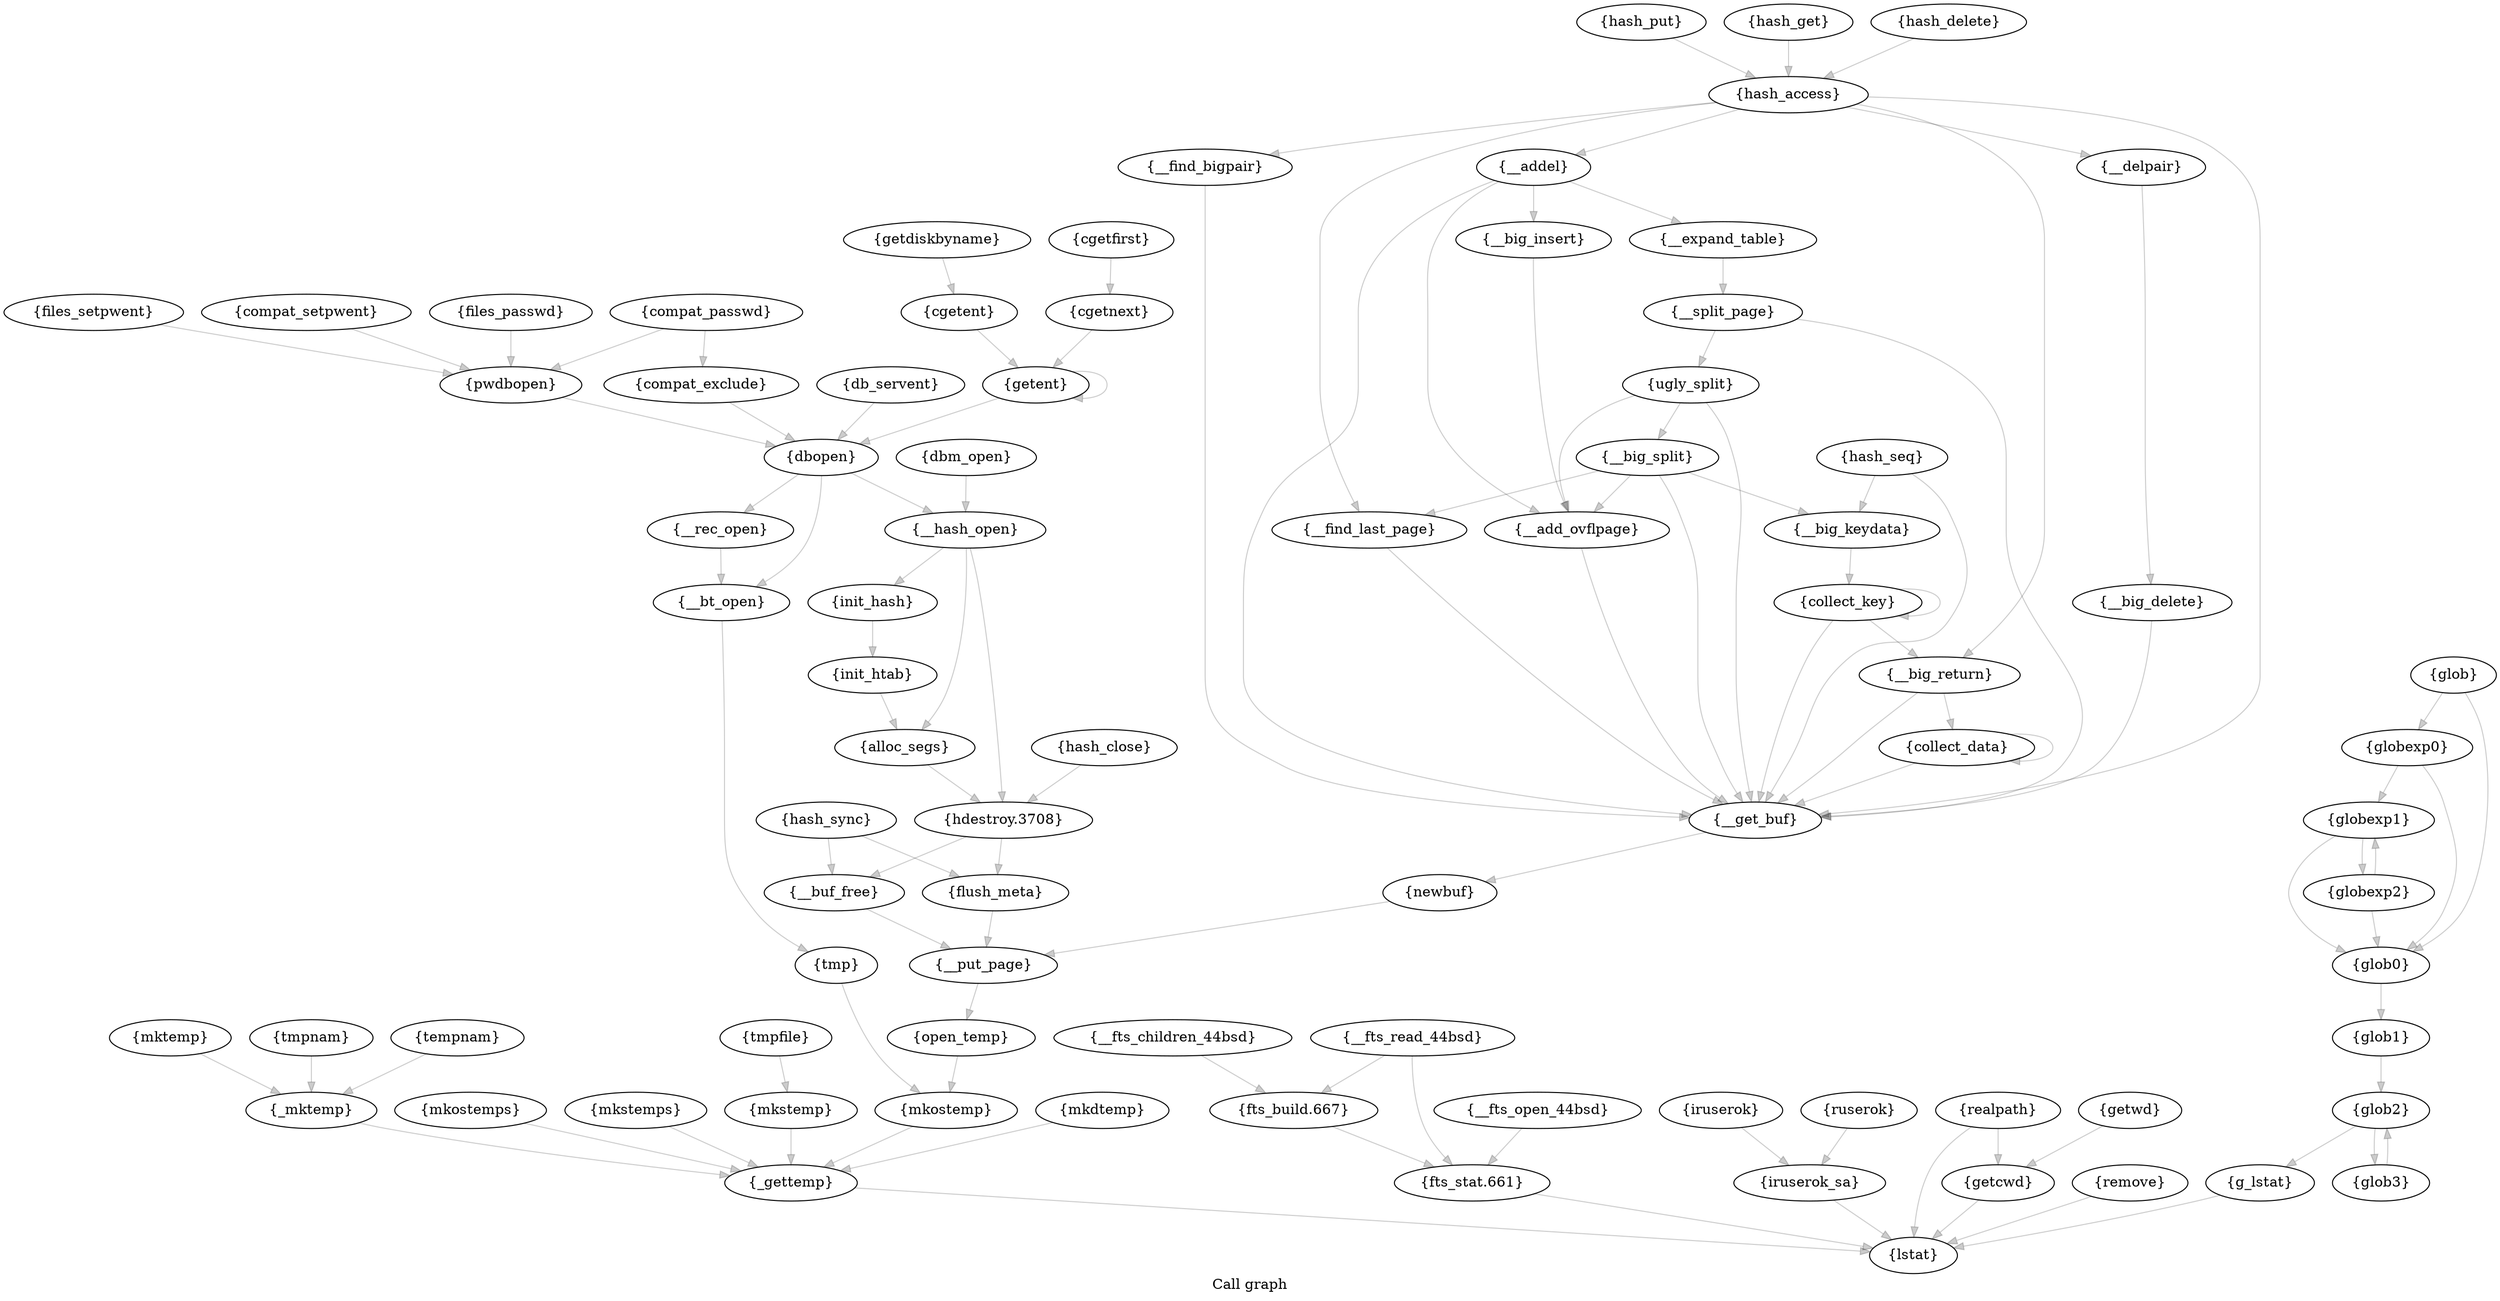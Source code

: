 digraph "Call graph" {
	label="Call graph";
	"Node0x803d34090" [label="{__rec_open}"];
	"Node0x803d34090" -> "Node0x8083fbf80" [color="#00000033"];

	"Node0x807dc1a60" [label="{getwd}"];
	"Node0x807dc1a60" -> "Node0x807dc1ac0" [color="#00000033"];

	"Node0x80566b440" [label="{mktemp}"];
	"Node0x80566b440" -> "Node0x80566b3e0" [color="#00000033"];

	"Node0x807346a80" [label="{pwdbopen}"];
	"Node0x807346a80" -> "Node0x803cff1a0" [color="#00000033"];

	"Node0x803d341b0" [label="{init_hash}"];
	"Node0x803d341b0" -> "Node0x803d34540" [color="#00000033"];

	"Node0x80566b1a0" [label="{mkostemps}"];
	"Node0x80566b1a0" -> "Node0x80566b200" [color="#00000033"];

	"Node0x80814c240" [label="{__fts_children_44bsd}"];
	"Node0x80814c240" -> "Node0x80814c060" [color="#00000033"];

	"Node0x80566b3e0" [label="{_mktemp}"];
	"Node0x80566b3e0" -> "Node0x80566b200" [color="#00000033"];

	"Node0x803d2d960" [label="{getent}"];
	"Node0x803d2d960" -> "Node0x803d2d960" [color="#00000033"];
	"Node0x803d2d960" -> "Node0x803cff1a0" [color="#00000033"];

	"Node0x803d354a0" [label="{newbuf}"];
	"Node0x803d354a0" -> "Node0x803d34cc0" [color="#00000033"];

	"Node0x80813d3c0" [label="{glob3}"];
	"Node0x80813d3c0" -> "Node0x80813d1e0" [color="#00000033"];

	"Node0x8043d5060" [label="{getdiskbyname}"];
	"Node0x8043d5060" -> "Node0x8043d50c0" [color="#00000033"];

	"Node0x803d353e0" [label="{collect_key}"];
	"Node0x803d353e0" -> "Node0x803d353e0" [color="#00000033"];
	"Node0x803d353e0" -> "Node0x803d34f30" [color="#00000033"];
	"Node0x803d353e0" -> "Node0x803d349f0" [color="#00000033"];

	"Node0x80566b2c0" [label="{mkstemps}"];
	"Node0x80566b2c0" -> "Node0x80566b200" [color="#00000033"];

	"Node0x803d34270" [label="{alloc_segs}"];
	"Node0x803d34270" -> "Node0x803d343c0" [color="#00000033"];

	"Node0x803d35aa0" [label="{dbm_open}"];
	"Node0x803d35aa0" -> "Node0x803d34030" [color="#00000033"];

	"Node0x808144fa0" [label="{__fts_read_44bsd}"];
	"Node0x808144fa0" -> "Node0x808144dc0" [color="#00000033"];
	"Node0x808144fa0" -> "Node0x80814c060" [color="#00000033"];

	"Node0x803d34540" [label="{init_htab}"];
	"Node0x803d34540" -> "Node0x803d34270" [color="#00000033"];

	"Node0x803d343c0" [label="{hdestroy.3708}"];
	"Node0x803d343c0" -> "Node0x803d345a0" [color="#00000033"];
	"Node0x803d343c0" -> "Node0x803d34600" [color="#00000033"];

	"Node0x803d346f0" [label="{hash_close}"];
	"Node0x803d346f0" -> "Node0x803d343c0" [color="#00000033"];

	"Node0x803d34fc0" [label="{__delpair}"];
	"Node0x803d34fc0" -> "Node0x803d352c0" [color="#00000033"];

	"Node0x807348e20" [label="{globexp0}"];
	"Node0x807348e20" -> "Node0x807348e80" [color="#00000033"];
	"Node0x807348e20" -> "Node0x807348f40" [color="#00000033"];

	"Node0x8073469c0" [label="{files_setpwent}"];
	"Node0x8073469c0" -> "Node0x807346a80" [color="#00000033"];

	"Node0x807346ba0" [label="{compat_setpwent}"];
	"Node0x807346ba0" -> "Node0x807346a80" [color="#00000033"];

	"Node0x805632980" [label="{db_servent}"];
	"Node0x805632980" -> "Node0x803cff1a0" [color="#00000033"];

	"Node0x803d34f30" [label="{__big_return}"];
	"Node0x803d34f30" -> "Node0x803d35380" [color="#00000033"];
	"Node0x803d34f30" -> "Node0x803d349f0" [color="#00000033"];

	"Node0x803d34e70" [label="{__find_last_page}"];
	"Node0x803d34e70" -> "Node0x803d349f0" [color="#00000033"];

	"Node0x80566b200" [label="{_gettemp}"];
	"Node0x80566b200" -> "Node0x803d2dea0" [color="#00000033"];

	"Node0x80566b320" [label="{mkstemp}"];
	"Node0x80566b320" -> "Node0x80566b200" [color="#00000033"];

	"Node0x803d347e0" [label="{hash_access}"];
	"Node0x803d347e0" -> "Node0x803d34fc0" [color="#00000033"];
	"Node0x803d347e0" -> "Node0x803d34f30" [color="#00000033"];
	"Node0x803d347e0" -> "Node0x803d34e70" [color="#00000033"];
	"Node0x803d347e0" -> "Node0x803d34e10" [color="#00000033"];
	"Node0x803d347e0" -> "Node0x803d34ed0" [color="#00000033"];
	"Node0x803d347e0" -> "Node0x803d349f0" [color="#00000033"];

	"Node0x80813d300" [label="{g_lstat}"];
	"Node0x80813d300" -> "Node0x803d2dea0" [color="#00000033"];

	"Node0x803d34030" [label="{__hash_open}"];
	"Node0x803d34030" -> "Node0x803d343c0" [color="#00000033"];
	"Node0x803d34030" -> "Node0x803d34270" [color="#00000033"];
	"Node0x803d34030" -> "Node0x803d341b0" [color="#00000033"];

	"Node0x803d34930" [label="{hash_put}"];
	"Node0x803d34930" -> "Node0x803d347e0" [color="#00000033"];

	"Node0x807dc1ac0" [label="{getcwd}"];
	"Node0x807dc1ac0" -> "Node0x803d2dea0" [color="#00000033"];

	"Node0x803d35440" [label="{__big_split}"];
	"Node0x803d35440" -> "Node0x803d34a50" [color="#00000033"];
	"Node0x803d35440" -> "Node0x803d34e70" [color="#00000033"];
	"Node0x803d35440" -> "Node0x803d349f0" [color="#00000033"];
	"Node0x803d35440" -> "Node0x803d35260" [color="#00000033"];

	"Node0x805614120" [label="{tmpfile}"];
	"Node0x805614120" -> "Node0x80566b320" [color="#00000033"];

	"Node0x807348f40" [label="{globexp1}"];
	"Node0x807348f40" -> "Node0x807348e80" [color="#00000033"];
	"Node0x807348f40" -> "Node0x80813d6c0" [color="#00000033"];

	"Node0x803d359e0" [label="{open_temp}"];
	"Node0x803d359e0" -> "Node0x803d34c30" [color="#00000033"];

	"Node0x803d345a0" [label="{__buf_free}"];
	"Node0x803d345a0" -> "Node0x803d34cc0" [color="#00000033"];

	"Node0x803d2dae0" [label="{cgetfirst}"];
	"Node0x803d2dae0" -> "Node0x803d2dba0" [color="#00000033"];

	"Node0x803d34c30" [label="{mkostemp}"];
	"Node0x803d34c30" -> "Node0x80566b200" [color="#00000033"];

	"Node0x8083fbf80" [label="{__bt_open}"];
	"Node0x8083fbf80" -> "Node0x8083fbd70" [color="#00000033"];

	"Node0x803d35380" [label="{collect_data}"];
	"Node0x803d35380" -> "Node0x803d35380" [color="#00000033"];
	"Node0x803d35380" -> "Node0x803d349f0" [color="#00000033"];

	"Node0x803d351a0" [label="{__big_insert}"];
	"Node0x803d351a0" -> "Node0x803d35260" [color="#00000033"];

	"Node0x803d34ab0" [label="{hash_sync}"];
	"Node0x803d34ab0" -> "Node0x803d345a0" [color="#00000033"];
	"Node0x803d34ab0" -> "Node0x803d34600" [color="#00000033"];

	"Node0x805639e20" [label="{iruserok}"];
	"Node0x805639e20" -> "Node0x805639b80" [color="#00000033"];

	"Node0x805614180" [label="{tmpnam}"];
	"Node0x805614180" -> "Node0x80566b3e0" [color="#00000033"];

	"Node0x803d35080" [label="{__expand_table}"];
	"Node0x803d35080" -> "Node0x803d35140" [color="#00000033"];

	"Node0x80813d6c0" [label="{globexp2}"];
	"Node0x80813d6c0" -> "Node0x807348e80" [color="#00000033"];
	"Node0x80813d6c0" -> "Node0x807348f40" [color="#00000033"];

	"Node0x807347620" [label="{compat_passwd}"];
	"Node0x807347620" -> "Node0x807347740" [color="#00000033"];
	"Node0x807347620" -> "Node0x807346a80" [color="#00000033"];

	"Node0x803d352c0" [label="{__big_delete}"];
	"Node0x803d352c0" -> "Node0x803d349f0" [color="#00000033"];

	"Node0x803d349f0" [label="{__get_buf}"];
	"Node0x803d349f0" -> "Node0x803d354a0" [color="#00000033"];

	"Node0x803d34ed0" [label="{__addel}"];
	"Node0x803d34ed0" -> "Node0x803d351a0" [color="#00000033"];
	"Node0x803d34ed0" -> "Node0x803d35260" [color="#00000033"];
	"Node0x803d34ed0" -> "Node0x803d35080" [color="#00000033"];
	"Node0x803d34ed0" -> "Node0x803d349f0" [color="#00000033"];

	"Node0x808144dc0" [label="{fts_stat.661}"];
	"Node0x808144dc0" -> "Node0x803d2dea0" [color="#00000033"];

	"Node0x803cff1a0" [label="{dbopen}"];
	"Node0x803cff1a0" -> "Node0x8083fbf80" [color="#00000033"];
	"Node0x803cff1a0" -> "Node0x803d34090" [color="#00000033"];
	"Node0x803cff1a0" -> "Node0x803d34030" [color="#00000033"];

	"Node0x8043d50c0" [label="{cgetent}"];
	"Node0x8043d50c0" -> "Node0x803d2d960" [color="#00000033"];

	"Node0x807347380" [label="{files_passwd}"];
	"Node0x807347380" -> "Node0x807346a80" [color="#00000033"];

	"Node0x803d35140" [label="{__split_page}"];
	"Node0x803d35140" -> "Node0x803d356b0" [color="#00000033"];
	"Node0x803d35140" -> "Node0x803d349f0" [color="#00000033"];

	"Node0x8056140c0" [label="{tempnam}"];
	"Node0x8056140c0" -> "Node0x80566b3e0" [color="#00000033"];

	"Node0x805639b80" [label="{iruserok_sa}"];
	"Node0x805639b80" -> "Node0x803d2dea0" [color="#00000033"];

	"Node0x80813d1e0" [label="{glob2}"];
	"Node0x80813d1e0" -> "Node0x80813d3c0" [color="#00000033"];
	"Node0x80813d1e0" -> "Node0x80813d300" [color="#00000033"];

	"Node0x803d348d0" [label="{hash_get}"];
	"Node0x803d348d0" -> "Node0x803d347e0" [color="#00000033"];

	"Node0x803d34600" [label="{flush_meta}"];
	"Node0x803d34600" -> "Node0x803d34cc0" [color="#00000033"];

	"Node0x80813d0c0" [label="{glob1}"];
	"Node0x80813d0c0" -> "Node0x80813d1e0" [color="#00000033"];

	"Node0x803d34a50" [label="{__big_keydata}"];
	"Node0x803d34a50" -> "Node0x803d353e0" [color="#00000033"];

	"Node0x803d34990" [label="{hash_seq}"];
	"Node0x803d34990" -> "Node0x803d34a50" [color="#00000033"];
	"Node0x803d34990" -> "Node0x803d349f0" [color="#00000033"];

	"Node0x80566b380" [label="{mkdtemp}"];
	"Node0x80566b380" -> "Node0x80566b200" [color="#00000033"];

	"Node0x807348d60" [label="{glob}"];
	"Node0x807348d60" -> "Node0x807348e80" [color="#00000033"];
	"Node0x807348d60" -> "Node0x807348e20" [color="#00000033"];

	"Node0x803d34780" [label="{hash_delete}"];
	"Node0x803d34780" -> "Node0x803d347e0" [color="#00000033"];

	"Node0x8083fbd70" [label="{tmp}"];
	"Node0x8083fbd70" -> "Node0x803d34c30" [color="#00000033"];

	"Node0x805639b20" [label="{ruserok}"];
	"Node0x805639b20" -> "Node0x805639b80" [color="#00000033"];

	"Node0x803d2dea0" [label="{lstat}"];

	"Node0x803d34e10" [label="{__find_bigpair}"];
	"Node0x803d34e10" -> "Node0x803d349f0" [color="#00000033"];

	"Node0x803d2dba0" [label="{cgetnext}"];
	"Node0x803d2dba0" -> "Node0x803d2d960" [color="#00000033"];

	"Node0x8056c9260" [label="{realpath}"];
	"Node0x8056c9260" -> "Node0x807dc1ac0" [color="#00000033"];
	"Node0x8056c9260" -> "Node0x803d2dea0" [color="#00000033"];

	"Node0x807348e80" [label="{glob0}"];
	"Node0x807348e80" -> "Node0x80813d0c0" [color="#00000033"];

	"Node0x807347740" [label="{compat_exclude}"];
	"Node0x807347740" -> "Node0x803cff1a0" [color="#00000033"];

	"Node0x803d34cc0" [label="{__put_page}"];
	"Node0x803d34cc0" -> "Node0x803d359e0" [color="#00000033"];

	"Node0x803d35260" [label="{__add_ovflpage}"];
	"Node0x803d35260" -> "Node0x803d349f0" [color="#00000033"];

	"Node0x808144c40" [label="{__fts_open_44bsd}"];
	"Node0x808144c40" -> "Node0x808144dc0" [color="#00000033"];

	"Node0x80566c520" [label="{remove}"];
	"Node0x80566c520" -> "Node0x803d2dea0" [color="#00000033"];

	"Node0x80814c060" [label="{fts_build.667}"];
	"Node0x80814c060" -> "Node0x808144dc0" [color="#00000033"];

	"Node0x803d356b0" [label="{ugly_split}"];
	"Node0x803d356b0" -> "Node0x803d35440" [color="#00000033"];
	"Node0x803d356b0" -> "Node0x803d35260" [color="#00000033"];
	"Node0x803d356b0" -> "Node0x803d349f0" [color="#00000033"];

}
